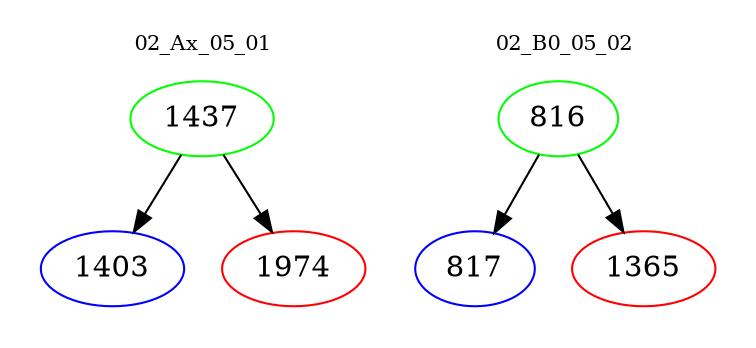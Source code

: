 digraph{
subgraph cluster_0 {
color = white
label = "02_Ax_05_01";
fontsize=10;
T0_1437 [label="1437", color="green"]
T0_1437 -> T0_1403 [color="black"]
T0_1403 [label="1403", color="blue"]
T0_1437 -> T0_1974 [color="black"]
T0_1974 [label="1974", color="red"]
}
subgraph cluster_1 {
color = white
label = "02_B0_05_02";
fontsize=10;
T1_816 [label="816", color="green"]
T1_816 -> T1_817 [color="black"]
T1_817 [label="817", color="blue"]
T1_816 -> T1_1365 [color="black"]
T1_1365 [label="1365", color="red"]
}
}
